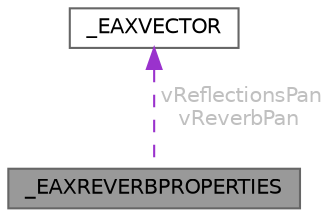digraph "_EAXREVERBPROPERTIES"
{
 // LATEX_PDF_SIZE
  bgcolor="transparent";
  edge [fontname=Helvetica,fontsize=10,labelfontname=Helvetica,labelfontsize=10];
  node [fontname=Helvetica,fontsize=10,shape=box,height=0.2,width=0.4];
  Node1 [id="Node000001",label="_EAXREVERBPROPERTIES",height=0.2,width=0.4,color="gray40", fillcolor="grey60", style="filled", fontcolor="black",tooltip=" "];
  Node2 -> Node1 [id="edge1_Node000001_Node000002",dir="back",color="darkorchid3",style="dashed",tooltip=" ",label=" vReflectionsPan\nvReverbPan",fontcolor="grey" ];
  Node2 [id="Node000002",label="_EAXVECTOR",height=0.2,width=0.4,color="gray40", fillcolor="white", style="filled",URL="$struct___e_a_x_v_e_c_t_o_r.html",tooltip=" "];
}
